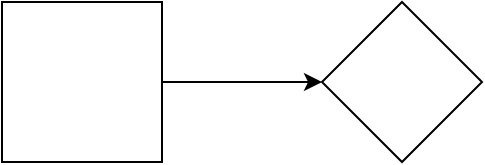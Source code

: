<mxfile version="13.7.3" type="github">
  <diagram id="DAsKykSbTj21OooRdMxO" name="第 1 页">
    <mxGraphModel dx="1422" dy="762" grid="1" gridSize="10" guides="1" tooltips="1" connect="1" arrows="1" fold="1" page="1" pageScale="1" pageWidth="827" pageHeight="1169" math="0" shadow="0">
      <root>
        <mxCell id="0" />
        <mxCell id="1" parent="0" />
        <mxCell id="VptWCZ_Wvm8wyNnVrlpc-3" value="" style="edgeStyle=orthogonalEdgeStyle;rounded=0;orthogonalLoop=1;jettySize=auto;html=1;" edge="1" parent="1" source="VptWCZ_Wvm8wyNnVrlpc-1" target="VptWCZ_Wvm8wyNnVrlpc-2">
          <mxGeometry relative="1" as="geometry" />
        </mxCell>
        <mxCell id="VptWCZ_Wvm8wyNnVrlpc-1" value="" style="whiteSpace=wrap;html=1;aspect=fixed;" vertex="1" parent="1">
          <mxGeometry x="230" y="210" width="80" height="80" as="geometry" />
        </mxCell>
        <mxCell id="VptWCZ_Wvm8wyNnVrlpc-2" value="" style="rhombus;whiteSpace=wrap;html=1;" vertex="1" parent="1">
          <mxGeometry x="390" y="210" width="80" height="80" as="geometry" />
        </mxCell>
      </root>
    </mxGraphModel>
  </diagram>
</mxfile>

